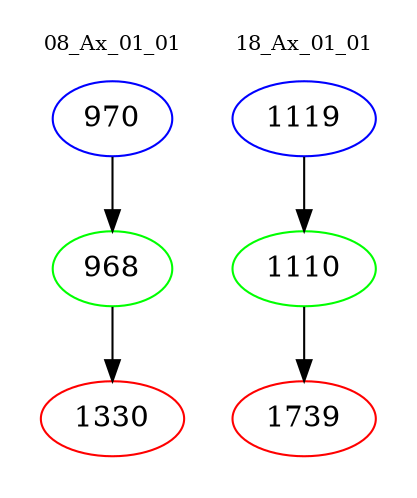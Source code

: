 digraph{
subgraph cluster_0 {
color = white
label = "08_Ax_01_01";
fontsize=10;
T0_970 [label="970", color="blue"]
T0_970 -> T0_968 [color="black"]
T0_968 [label="968", color="green"]
T0_968 -> T0_1330 [color="black"]
T0_1330 [label="1330", color="red"]
}
subgraph cluster_1 {
color = white
label = "18_Ax_01_01";
fontsize=10;
T1_1119 [label="1119", color="blue"]
T1_1119 -> T1_1110 [color="black"]
T1_1110 [label="1110", color="green"]
T1_1110 -> T1_1739 [color="black"]
T1_1739 [label="1739", color="red"]
}
}
